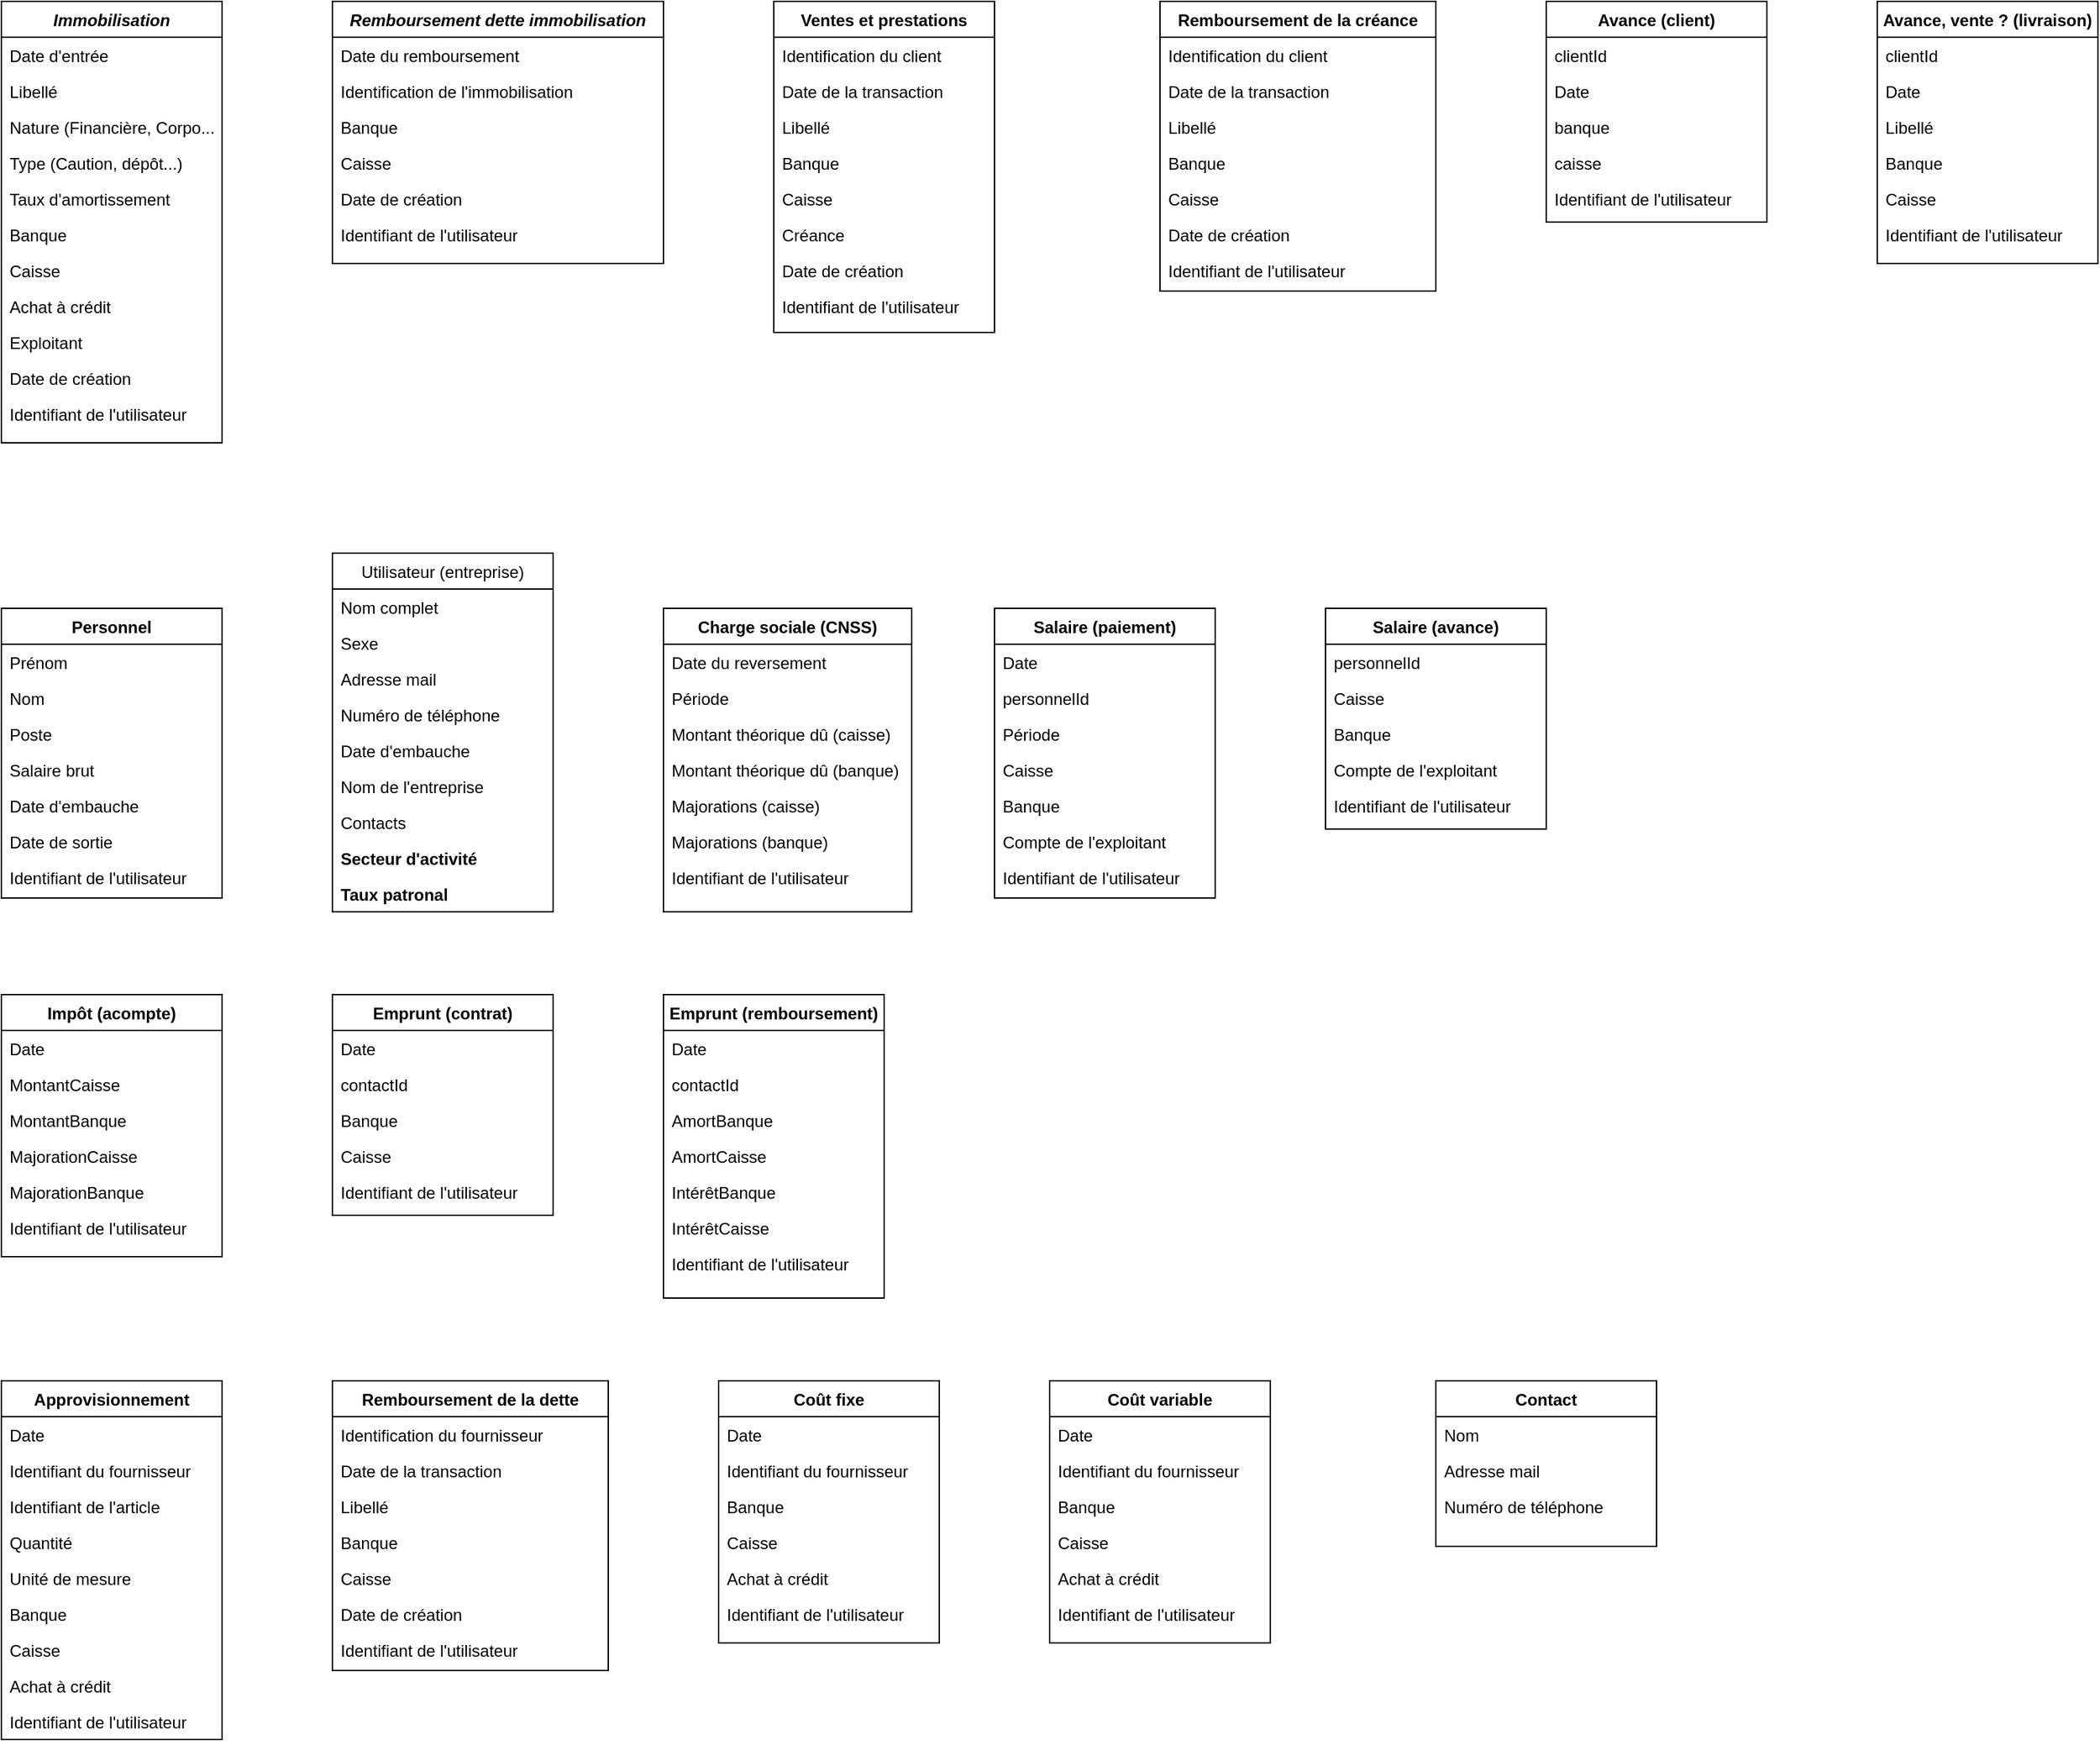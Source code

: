 <mxfile version="21.1.4" type="github">
  <diagram id="C5RBs43oDa-KdzZeNtuy" name="Page-1">
    <mxGraphModel dx="1434" dy="754" grid="1" gridSize="10" guides="1" tooltips="1" connect="1" arrows="1" fold="1" page="1" pageScale="1" pageWidth="827" pageHeight="1169" math="0" shadow="0">
      <root>
        <mxCell id="WIyWlLk6GJQsqaUBKTNV-0" />
        <mxCell id="WIyWlLk6GJQsqaUBKTNV-1" parent="WIyWlLk6GJQsqaUBKTNV-0" />
        <mxCell id="zkfFHV4jXpPFQw0GAbJ--0" value="Immobilisation" style="swimlane;fontStyle=3;align=center;verticalAlign=top;childLayout=stackLayout;horizontal=1;startSize=26;horizontalStack=0;resizeParent=1;resizeLast=0;collapsible=1;marginBottom=0;rounded=0;shadow=0;strokeWidth=1;" parent="WIyWlLk6GJQsqaUBKTNV-1" vertex="1">
          <mxGeometry x="80" y="40" width="160" height="320" as="geometry">
            <mxRectangle x="230" y="140" width="160" height="26" as="alternateBounds" />
          </mxGeometry>
        </mxCell>
        <mxCell id="JyXVbCcuyje0Z99_3Qtz-5" value="Date d&#39;entrée" style="text;align=left;verticalAlign=top;spacingLeft=4;spacingRight=4;overflow=hidden;rotatable=0;points=[[0,0.5],[1,0.5]];portConstraint=eastwest;rounded=0;shadow=0;html=0;" parent="zkfFHV4jXpPFQw0GAbJ--0" vertex="1">
          <mxGeometry y="26" width="160" height="26" as="geometry" />
        </mxCell>
        <mxCell id="zkfFHV4jXpPFQw0GAbJ--1" value="Libellé" style="text;align=left;verticalAlign=top;spacingLeft=4;spacingRight=4;overflow=hidden;rotatable=0;points=[[0,0.5],[1,0.5]];portConstraint=eastwest;" parent="zkfFHV4jXpPFQw0GAbJ--0" vertex="1">
          <mxGeometry y="52" width="160" height="26" as="geometry" />
        </mxCell>
        <mxCell id="zkfFHV4jXpPFQw0GAbJ--2" value="Nature (Financière, Corpo...)" style="text;align=left;verticalAlign=top;spacingLeft=4;spacingRight=4;overflow=hidden;rotatable=0;points=[[0,0.5],[1,0.5]];portConstraint=eastwest;rounded=0;shadow=0;html=0;" parent="zkfFHV4jXpPFQw0GAbJ--0" vertex="1">
          <mxGeometry y="78" width="160" height="26" as="geometry" />
        </mxCell>
        <mxCell id="zkfFHV4jXpPFQw0GAbJ--3" value="Type (Caution, dépôt...)" style="text;align=left;verticalAlign=top;spacingLeft=4;spacingRight=4;overflow=hidden;rotatable=0;points=[[0,0.5],[1,0.5]];portConstraint=eastwest;rounded=0;shadow=0;html=0;" parent="zkfFHV4jXpPFQw0GAbJ--0" vertex="1">
          <mxGeometry y="104" width="160" height="26" as="geometry" />
        </mxCell>
        <mxCell id="JyXVbCcuyje0Z99_3Qtz-0" value="Taux d&#39;amortissement" style="text;align=left;verticalAlign=top;spacingLeft=4;spacingRight=4;overflow=hidden;rotatable=0;points=[[0,0.5],[1,0.5]];portConstraint=eastwest;rounded=0;shadow=0;html=0;" parent="zkfFHV4jXpPFQw0GAbJ--0" vertex="1">
          <mxGeometry y="130" width="160" height="26" as="geometry" />
        </mxCell>
        <mxCell id="JyXVbCcuyje0Z99_3Qtz-1" value="Banque" style="text;align=left;verticalAlign=top;spacingLeft=4;spacingRight=4;overflow=hidden;rotatable=0;points=[[0,0.5],[1,0.5]];portConstraint=eastwest;rounded=0;shadow=0;html=0;" parent="zkfFHV4jXpPFQw0GAbJ--0" vertex="1">
          <mxGeometry y="156" width="160" height="26" as="geometry" />
        </mxCell>
        <mxCell id="JyXVbCcuyje0Z99_3Qtz-2" value="Caisse" style="text;align=left;verticalAlign=top;spacingLeft=4;spacingRight=4;overflow=hidden;rotatable=0;points=[[0,0.5],[1,0.5]];portConstraint=eastwest;rounded=0;shadow=0;html=0;" parent="zkfFHV4jXpPFQw0GAbJ--0" vertex="1">
          <mxGeometry y="182" width="160" height="26" as="geometry" />
        </mxCell>
        <mxCell id="JyXVbCcuyje0Z99_3Qtz-3" value="Achat à crédit" style="text;align=left;verticalAlign=top;spacingLeft=4;spacingRight=4;overflow=hidden;rotatable=0;points=[[0,0.5],[1,0.5]];portConstraint=eastwest;rounded=0;shadow=0;html=0;" parent="zkfFHV4jXpPFQw0GAbJ--0" vertex="1">
          <mxGeometry y="208" width="160" height="26" as="geometry" />
        </mxCell>
        <mxCell id="JyXVbCcuyje0Z99_3Qtz-4" value="Exploitant" style="text;align=left;verticalAlign=top;spacingLeft=4;spacingRight=4;overflow=hidden;rotatable=0;points=[[0,0.5],[1,0.5]];portConstraint=eastwest;rounded=0;shadow=0;html=0;" parent="zkfFHV4jXpPFQw0GAbJ--0" vertex="1">
          <mxGeometry y="234" width="160" height="26" as="geometry" />
        </mxCell>
        <mxCell id="JyXVbCcuyje0Z99_3Qtz-6" value="Date de création" style="text;align=left;verticalAlign=top;spacingLeft=4;spacingRight=4;overflow=hidden;rotatable=0;points=[[0,0.5],[1,0.5]];portConstraint=eastwest;rounded=0;shadow=0;html=0;" parent="zkfFHV4jXpPFQw0GAbJ--0" vertex="1">
          <mxGeometry y="260" width="160" height="26" as="geometry" />
        </mxCell>
        <mxCell id="JyXVbCcuyje0Z99_3Qtz-7" value="Identifiant de l&#39;utilisateur" style="text;align=left;verticalAlign=top;spacingLeft=4;spacingRight=4;overflow=hidden;rotatable=0;points=[[0,0.5],[1,0.5]];portConstraint=eastwest;rounded=0;shadow=0;html=0;" parent="zkfFHV4jXpPFQw0GAbJ--0" vertex="1">
          <mxGeometry y="286" width="160" height="26" as="geometry" />
        </mxCell>
        <mxCell id="zkfFHV4jXpPFQw0GAbJ--6" value="Personnel" style="swimlane;fontStyle=1;align=center;verticalAlign=top;childLayout=stackLayout;horizontal=1;startSize=26;horizontalStack=0;resizeParent=1;resizeLast=0;collapsible=1;marginBottom=0;rounded=0;shadow=0;strokeWidth=1;" parent="WIyWlLk6GJQsqaUBKTNV-1" vertex="1">
          <mxGeometry x="80" y="480" width="160" height="210" as="geometry">
            <mxRectangle x="130" y="380" width="160" height="26" as="alternateBounds" />
          </mxGeometry>
        </mxCell>
        <mxCell id="zkfFHV4jXpPFQw0GAbJ--7" value="Prénom" style="text;align=left;verticalAlign=top;spacingLeft=4;spacingRight=4;overflow=hidden;rotatable=0;points=[[0,0.5],[1,0.5]];portConstraint=eastwest;" parent="zkfFHV4jXpPFQw0GAbJ--6" vertex="1">
          <mxGeometry y="26" width="160" height="26" as="geometry" />
        </mxCell>
        <mxCell id="zkfFHV4jXpPFQw0GAbJ--8" value="Nom" style="text;align=left;verticalAlign=top;spacingLeft=4;spacingRight=4;overflow=hidden;rotatable=0;points=[[0,0.5],[1,0.5]];portConstraint=eastwest;rounded=0;shadow=0;html=0;" parent="zkfFHV4jXpPFQw0GAbJ--6" vertex="1">
          <mxGeometry y="52" width="160" height="26" as="geometry" />
        </mxCell>
        <mxCell id="zkfFHV4jXpPFQw0GAbJ--11" value="Poste" style="text;align=left;verticalAlign=top;spacingLeft=4;spacingRight=4;overflow=hidden;rotatable=0;points=[[0,0.5],[1,0.5]];portConstraint=eastwest;" parent="zkfFHV4jXpPFQw0GAbJ--6" vertex="1">
          <mxGeometry y="78" width="160" height="26" as="geometry" />
        </mxCell>
        <mxCell id="JyXVbCcuyje0Z99_3Qtz-9" value="Salaire brut" style="text;align=left;verticalAlign=top;spacingLeft=4;spacingRight=4;overflow=hidden;rotatable=0;points=[[0,0.5],[1,0.5]];portConstraint=eastwest;" parent="zkfFHV4jXpPFQw0GAbJ--6" vertex="1">
          <mxGeometry y="104" width="160" height="26" as="geometry" />
        </mxCell>
        <mxCell id="JyXVbCcuyje0Z99_3Qtz-10" value="Date d&#39;embauche" style="text;align=left;verticalAlign=top;spacingLeft=4;spacingRight=4;overflow=hidden;rotatable=0;points=[[0,0.5],[1,0.5]];portConstraint=eastwest;" parent="zkfFHV4jXpPFQw0GAbJ--6" vertex="1">
          <mxGeometry y="130" width="160" height="26" as="geometry" />
        </mxCell>
        <mxCell id="JyXVbCcuyje0Z99_3Qtz-33" value="Date de sortie" style="text;align=left;verticalAlign=top;spacingLeft=4;spacingRight=4;overflow=hidden;rotatable=0;points=[[0,0.5],[1,0.5]];portConstraint=eastwest;" parent="zkfFHV4jXpPFQw0GAbJ--6" vertex="1">
          <mxGeometry y="156" width="160" height="26" as="geometry" />
        </mxCell>
        <mxCell id="JyXVbCcuyje0Z99_3Qtz-31" value="Identifiant de l&#39;utilisateur" style="text;align=left;verticalAlign=top;spacingLeft=4;spacingRight=4;overflow=hidden;rotatable=0;points=[[0,0.5],[1,0.5]];portConstraint=eastwest;rounded=0;shadow=0;html=0;" parent="zkfFHV4jXpPFQw0GAbJ--6" vertex="1">
          <mxGeometry y="182" width="160" height="26" as="geometry" />
        </mxCell>
        <mxCell id="zkfFHV4jXpPFQw0GAbJ--17" value="Ventes et prestations" style="swimlane;fontStyle=1;align=center;verticalAlign=top;childLayout=stackLayout;horizontal=1;startSize=26;horizontalStack=0;resizeParent=1;resizeLast=0;collapsible=1;marginBottom=0;rounded=0;shadow=0;strokeWidth=1;" parent="WIyWlLk6GJQsqaUBKTNV-1" vertex="1">
          <mxGeometry x="640" y="40" width="160" height="240" as="geometry">
            <mxRectangle x="550" y="140" width="160" height="26" as="alternateBounds" />
          </mxGeometry>
        </mxCell>
        <mxCell id="zkfFHV4jXpPFQw0GAbJ--18" value="Identification du client" style="text;align=left;verticalAlign=top;spacingLeft=4;spacingRight=4;overflow=hidden;rotatable=0;points=[[0,0.5],[1,0.5]];portConstraint=eastwest;" parent="zkfFHV4jXpPFQw0GAbJ--17" vertex="1">
          <mxGeometry y="26" width="160" height="26" as="geometry" />
        </mxCell>
        <mxCell id="zkfFHV4jXpPFQw0GAbJ--19" value="Date de la transaction" style="text;align=left;verticalAlign=top;spacingLeft=4;spacingRight=4;overflow=hidden;rotatable=0;points=[[0,0.5],[1,0.5]];portConstraint=eastwest;rounded=0;shadow=0;html=0;" parent="zkfFHV4jXpPFQw0GAbJ--17" vertex="1">
          <mxGeometry y="52" width="160" height="26" as="geometry" />
        </mxCell>
        <mxCell id="zkfFHV4jXpPFQw0GAbJ--20" value="Libellé" style="text;align=left;verticalAlign=top;spacingLeft=4;spacingRight=4;overflow=hidden;rotatable=0;points=[[0,0.5],[1,0.5]];portConstraint=eastwest;rounded=0;shadow=0;html=0;" parent="zkfFHV4jXpPFQw0GAbJ--17" vertex="1">
          <mxGeometry y="78" width="160" height="26" as="geometry" />
        </mxCell>
        <mxCell id="zkfFHV4jXpPFQw0GAbJ--21" value="Banque" style="text;align=left;verticalAlign=top;spacingLeft=4;spacingRight=4;overflow=hidden;rotatable=0;points=[[0,0.5],[1,0.5]];portConstraint=eastwest;rounded=0;shadow=0;html=0;" parent="zkfFHV4jXpPFQw0GAbJ--17" vertex="1">
          <mxGeometry y="104" width="160" height="26" as="geometry" />
        </mxCell>
        <mxCell id="zkfFHV4jXpPFQw0GAbJ--22" value="Caisse" style="text;align=left;verticalAlign=top;spacingLeft=4;spacingRight=4;overflow=hidden;rotatable=0;points=[[0,0.5],[1,0.5]];portConstraint=eastwest;rounded=0;shadow=0;html=0;" parent="zkfFHV4jXpPFQw0GAbJ--17" vertex="1">
          <mxGeometry y="130" width="160" height="26" as="geometry" />
        </mxCell>
        <mxCell id="zkfFHV4jXpPFQw0GAbJ--24" value="Créance" style="text;align=left;verticalAlign=top;spacingLeft=4;spacingRight=4;overflow=hidden;rotatable=0;points=[[0,0.5],[1,0.5]];portConstraint=eastwest;" parent="zkfFHV4jXpPFQw0GAbJ--17" vertex="1">
          <mxGeometry y="156" width="160" height="26" as="geometry" />
        </mxCell>
        <mxCell id="zkfFHV4jXpPFQw0GAbJ--25" value="Date de création" style="text;align=left;verticalAlign=top;spacingLeft=4;spacingRight=4;overflow=hidden;rotatable=0;points=[[0,0.5],[1,0.5]];portConstraint=eastwest;" parent="zkfFHV4jXpPFQw0GAbJ--17" vertex="1">
          <mxGeometry y="182" width="160" height="26" as="geometry" />
        </mxCell>
        <mxCell id="JyXVbCcuyje0Z99_3Qtz-8" value="Identifiant de l&#39;utilisateur" style="text;align=left;verticalAlign=top;spacingLeft=4;spacingRight=4;overflow=hidden;rotatable=0;points=[[0,0.5],[1,0.5]];portConstraint=eastwest;rounded=0;shadow=0;html=0;" parent="zkfFHV4jXpPFQw0GAbJ--17" vertex="1">
          <mxGeometry y="208" width="160" height="26" as="geometry" />
        </mxCell>
        <mxCell id="JyXVbCcuyje0Z99_3Qtz-11" value="Utilisateur (entreprise)" style="swimlane;fontStyle=0;align=center;verticalAlign=top;childLayout=stackLayout;horizontal=1;startSize=26;horizontalStack=0;resizeParent=1;resizeLast=0;collapsible=1;marginBottom=0;rounded=0;shadow=0;strokeWidth=1;" parent="WIyWlLk6GJQsqaUBKTNV-1" vertex="1">
          <mxGeometry x="320" y="440" width="160" height="260" as="geometry">
            <mxRectangle x="130" y="380" width="160" height="26" as="alternateBounds" />
          </mxGeometry>
        </mxCell>
        <mxCell id="JyXVbCcuyje0Z99_3Qtz-12" value="Nom complet" style="text;align=left;verticalAlign=top;spacingLeft=4;spacingRight=4;overflow=hidden;rotatable=0;points=[[0,0.5],[1,0.5]];portConstraint=eastwest;" parent="JyXVbCcuyje0Z99_3Qtz-11" vertex="1">
          <mxGeometry y="26" width="160" height="26" as="geometry" />
        </mxCell>
        <mxCell id="JyXVbCcuyje0Z99_3Qtz-13" value="Sexe" style="text;align=left;verticalAlign=top;spacingLeft=4;spacingRight=4;overflow=hidden;rotatable=0;points=[[0,0.5],[1,0.5]];portConstraint=eastwest;rounded=0;shadow=0;html=0;" parent="JyXVbCcuyje0Z99_3Qtz-11" vertex="1">
          <mxGeometry y="52" width="160" height="26" as="geometry" />
        </mxCell>
        <mxCell id="JyXVbCcuyje0Z99_3Qtz-14" value="Adresse mail" style="text;align=left;verticalAlign=top;spacingLeft=4;spacingRight=4;overflow=hidden;rotatable=0;points=[[0,0.5],[1,0.5]];portConstraint=eastwest;" parent="JyXVbCcuyje0Z99_3Qtz-11" vertex="1">
          <mxGeometry y="78" width="160" height="26" as="geometry" />
        </mxCell>
        <mxCell id="JyXVbCcuyje0Z99_3Qtz-15" value="Numéro de téléphone" style="text;align=left;verticalAlign=top;spacingLeft=4;spacingRight=4;overflow=hidden;rotatable=0;points=[[0,0.5],[1,0.5]];portConstraint=eastwest;" parent="JyXVbCcuyje0Z99_3Qtz-11" vertex="1">
          <mxGeometry y="104" width="160" height="26" as="geometry" />
        </mxCell>
        <mxCell id="JyXVbCcuyje0Z99_3Qtz-16" value="Date d&#39;embauche" style="text;align=left;verticalAlign=top;spacingLeft=4;spacingRight=4;overflow=hidden;rotatable=0;points=[[0,0.5],[1,0.5]];portConstraint=eastwest;" parent="JyXVbCcuyje0Z99_3Qtz-11" vertex="1">
          <mxGeometry y="130" width="160" height="26" as="geometry" />
        </mxCell>
        <mxCell id="JyXVbCcuyje0Z99_3Qtz-17" value="Nom de l&#39;entreprise" style="text;align=left;verticalAlign=top;spacingLeft=4;spacingRight=4;overflow=hidden;rotatable=0;points=[[0,0.5],[1,0.5]];portConstraint=eastwest;" parent="JyXVbCcuyje0Z99_3Qtz-11" vertex="1">
          <mxGeometry y="156" width="160" height="26" as="geometry" />
        </mxCell>
        <mxCell id="JyXVbCcuyje0Z99_3Qtz-18" value="Contacts" style="text;align=left;verticalAlign=top;spacingLeft=4;spacingRight=4;overflow=hidden;rotatable=0;points=[[0,0.5],[1,0.5]];portConstraint=eastwest;" parent="JyXVbCcuyje0Z99_3Qtz-11" vertex="1">
          <mxGeometry y="182" width="160" height="26" as="geometry" />
        </mxCell>
        <mxCell id="JyXVbCcuyje0Z99_3Qtz-19" value="Secteur d&#39;activité" style="text;align=left;verticalAlign=top;spacingLeft=4;spacingRight=4;overflow=hidden;rotatable=0;points=[[0,0.5],[1,0.5]];portConstraint=eastwest;fontStyle=1" parent="JyXVbCcuyje0Z99_3Qtz-11" vertex="1">
          <mxGeometry y="208" width="160" height="26" as="geometry" />
        </mxCell>
        <mxCell id="JyXVbCcuyje0Z99_3Qtz-20" value="Taux patronal" style="text;align=left;verticalAlign=top;spacingLeft=4;spacingRight=4;overflow=hidden;rotatable=0;points=[[0,0.5],[1,0.5]];portConstraint=eastwest;fontStyle=1" parent="JyXVbCcuyje0Z99_3Qtz-11" vertex="1">
          <mxGeometry y="234" width="160" height="26" as="geometry" />
        </mxCell>
        <mxCell id="JyXVbCcuyje0Z99_3Qtz-21" value="Charge sociale (CNSS)" style="swimlane;fontStyle=1;align=center;verticalAlign=top;childLayout=stackLayout;horizontal=1;startSize=26;horizontalStack=0;resizeParent=1;resizeLast=0;collapsible=1;marginBottom=0;rounded=0;shadow=0;strokeWidth=1;" parent="WIyWlLk6GJQsqaUBKTNV-1" vertex="1">
          <mxGeometry x="560" y="480" width="180" height="220" as="geometry">
            <mxRectangle x="130" y="380" width="160" height="26" as="alternateBounds" />
          </mxGeometry>
        </mxCell>
        <mxCell id="JyXVbCcuyje0Z99_3Qtz-22" value="Date du reversement" style="text;align=left;verticalAlign=top;spacingLeft=4;spacingRight=4;overflow=hidden;rotatable=0;points=[[0,0.5],[1,0.5]];portConstraint=eastwest;" parent="JyXVbCcuyje0Z99_3Qtz-21" vertex="1">
          <mxGeometry y="26" width="180" height="26" as="geometry" />
        </mxCell>
        <mxCell id="JyXVbCcuyje0Z99_3Qtz-23" value="Période" style="text;align=left;verticalAlign=top;spacingLeft=4;spacingRight=4;overflow=hidden;rotatable=0;points=[[0,0.5],[1,0.5]];portConstraint=eastwest;rounded=0;shadow=0;html=0;" parent="JyXVbCcuyje0Z99_3Qtz-21" vertex="1">
          <mxGeometry y="52" width="180" height="26" as="geometry" />
        </mxCell>
        <mxCell id="JyXVbCcuyje0Z99_3Qtz-24" value="Montant théorique dû (caisse)" style="text;align=left;verticalAlign=top;spacingLeft=4;spacingRight=4;overflow=hidden;rotatable=0;points=[[0,0.5],[1,0.5]];portConstraint=eastwest;" parent="JyXVbCcuyje0Z99_3Qtz-21" vertex="1">
          <mxGeometry y="78" width="180" height="26" as="geometry" />
        </mxCell>
        <mxCell id="gAwNIA2HSln3k50RruM6-22" value="Montant théorique dû (banque)" style="text;align=left;verticalAlign=top;spacingLeft=4;spacingRight=4;overflow=hidden;rotatable=0;points=[[0,0.5],[1,0.5]];portConstraint=eastwest;" vertex="1" parent="JyXVbCcuyje0Z99_3Qtz-21">
          <mxGeometry y="104" width="180" height="26" as="geometry" />
        </mxCell>
        <mxCell id="JyXVbCcuyje0Z99_3Qtz-25" value="Majorations (caisse)" style="text;align=left;verticalAlign=top;spacingLeft=4;spacingRight=4;overflow=hidden;rotatable=0;points=[[0,0.5],[1,0.5]];portConstraint=eastwest;" parent="JyXVbCcuyje0Z99_3Qtz-21" vertex="1">
          <mxGeometry y="130" width="180" height="26" as="geometry" />
        </mxCell>
        <mxCell id="gAwNIA2HSln3k50RruM6-23" value="Majorations (banque)" style="text;align=left;verticalAlign=top;spacingLeft=4;spacingRight=4;overflow=hidden;rotatable=0;points=[[0,0.5],[1,0.5]];portConstraint=eastwest;" vertex="1" parent="JyXVbCcuyje0Z99_3Qtz-21">
          <mxGeometry y="156" width="180" height="26" as="geometry" />
        </mxCell>
        <mxCell id="JyXVbCcuyje0Z99_3Qtz-32" value="Identifiant de l&#39;utilisateur" style="text;align=left;verticalAlign=top;spacingLeft=4;spacingRight=4;overflow=hidden;rotatable=0;points=[[0,0.5],[1,0.5]];portConstraint=eastwest;rounded=0;shadow=0;html=0;" parent="JyXVbCcuyje0Z99_3Qtz-21" vertex="1">
          <mxGeometry y="182" width="180" height="26" as="geometry" />
        </mxCell>
        <mxCell id="JyXVbCcuyje0Z99_3Qtz-34" value="Salaire (paiement)" style="swimlane;fontStyle=1;align=center;verticalAlign=top;childLayout=stackLayout;horizontal=1;startSize=26;horizontalStack=0;resizeParent=1;resizeLast=0;collapsible=1;marginBottom=0;rounded=0;shadow=0;strokeWidth=1;" parent="WIyWlLk6GJQsqaUBKTNV-1" vertex="1">
          <mxGeometry x="800" y="480" width="160" height="210" as="geometry">
            <mxRectangle x="130" y="380" width="160" height="26" as="alternateBounds" />
          </mxGeometry>
        </mxCell>
        <mxCell id="JyXVbCcuyje0Z99_3Qtz-35" value="Date" style="text;align=left;verticalAlign=top;spacingLeft=4;spacingRight=4;overflow=hidden;rotatable=0;points=[[0,0.5],[1,0.5]];portConstraint=eastwest;" parent="JyXVbCcuyje0Z99_3Qtz-34" vertex="1">
          <mxGeometry y="26" width="160" height="26" as="geometry" />
        </mxCell>
        <mxCell id="JyXVbCcuyje0Z99_3Qtz-36" value="personnelId" style="text;align=left;verticalAlign=top;spacingLeft=4;spacingRight=4;overflow=hidden;rotatable=0;points=[[0,0.5],[1,0.5]];portConstraint=eastwest;rounded=0;shadow=0;html=0;" parent="JyXVbCcuyje0Z99_3Qtz-34" vertex="1">
          <mxGeometry y="52" width="160" height="26" as="geometry" />
        </mxCell>
        <mxCell id="JyXVbCcuyje0Z99_3Qtz-37" value="Période" style="text;align=left;verticalAlign=top;spacingLeft=4;spacingRight=4;overflow=hidden;rotatable=0;points=[[0,0.5],[1,0.5]];portConstraint=eastwest;" parent="JyXVbCcuyje0Z99_3Qtz-34" vertex="1">
          <mxGeometry y="78" width="160" height="26" as="geometry" />
        </mxCell>
        <mxCell id="JyXVbCcuyje0Z99_3Qtz-38" value="Caisse" style="text;align=left;verticalAlign=top;spacingLeft=4;spacingRight=4;overflow=hidden;rotatable=0;points=[[0,0.5],[1,0.5]];portConstraint=eastwest;" parent="JyXVbCcuyje0Z99_3Qtz-34" vertex="1">
          <mxGeometry y="104" width="160" height="26" as="geometry" />
        </mxCell>
        <mxCell id="JyXVbCcuyje0Z99_3Qtz-39" value="Banque" style="text;align=left;verticalAlign=top;spacingLeft=4;spacingRight=4;overflow=hidden;rotatable=0;points=[[0,0.5],[1,0.5]];portConstraint=eastwest;" parent="JyXVbCcuyje0Z99_3Qtz-34" vertex="1">
          <mxGeometry y="130" width="160" height="26" as="geometry" />
        </mxCell>
        <mxCell id="JyXVbCcuyje0Z99_3Qtz-40" value="Compte de l&#39;exploitant" style="text;align=left;verticalAlign=top;spacingLeft=4;spacingRight=4;overflow=hidden;rotatable=0;points=[[0,0.5],[1,0.5]];portConstraint=eastwest;" parent="JyXVbCcuyje0Z99_3Qtz-34" vertex="1">
          <mxGeometry y="156" width="160" height="26" as="geometry" />
        </mxCell>
        <mxCell id="JyXVbCcuyje0Z99_3Qtz-41" value="Identifiant de l&#39;utilisateur" style="text;align=left;verticalAlign=top;spacingLeft=4;spacingRight=4;overflow=hidden;rotatable=0;points=[[0,0.5],[1,0.5]];portConstraint=eastwest;rounded=0;shadow=0;html=0;" parent="JyXVbCcuyje0Z99_3Qtz-34" vertex="1">
          <mxGeometry y="182" width="160" height="26" as="geometry" />
        </mxCell>
        <mxCell id="JyXVbCcuyje0Z99_3Qtz-42" value="Salaire (avance)" style="swimlane;fontStyle=1;align=center;verticalAlign=top;childLayout=stackLayout;horizontal=1;startSize=26;horizontalStack=0;resizeParent=1;resizeLast=0;collapsible=1;marginBottom=0;rounded=0;shadow=0;strokeWidth=1;" parent="WIyWlLk6GJQsqaUBKTNV-1" vertex="1">
          <mxGeometry x="1040" y="480" width="160" height="160" as="geometry">
            <mxRectangle x="130" y="380" width="160" height="26" as="alternateBounds" />
          </mxGeometry>
        </mxCell>
        <mxCell id="JyXVbCcuyje0Z99_3Qtz-44" value="personnelId" style="text;align=left;verticalAlign=top;spacingLeft=4;spacingRight=4;overflow=hidden;rotatable=0;points=[[0,0.5],[1,0.5]];portConstraint=eastwest;rounded=0;shadow=0;html=0;" parent="JyXVbCcuyje0Z99_3Qtz-42" vertex="1">
          <mxGeometry y="26" width="160" height="26" as="geometry" />
        </mxCell>
        <mxCell id="JyXVbCcuyje0Z99_3Qtz-46" value="Caisse" style="text;align=left;verticalAlign=top;spacingLeft=4;spacingRight=4;overflow=hidden;rotatable=0;points=[[0,0.5],[1,0.5]];portConstraint=eastwest;" parent="JyXVbCcuyje0Z99_3Qtz-42" vertex="1">
          <mxGeometry y="52" width="160" height="26" as="geometry" />
        </mxCell>
        <mxCell id="JyXVbCcuyje0Z99_3Qtz-47" value="Banque" style="text;align=left;verticalAlign=top;spacingLeft=4;spacingRight=4;overflow=hidden;rotatable=0;points=[[0,0.5],[1,0.5]];portConstraint=eastwest;" parent="JyXVbCcuyje0Z99_3Qtz-42" vertex="1">
          <mxGeometry y="78" width="160" height="26" as="geometry" />
        </mxCell>
        <mxCell id="JyXVbCcuyje0Z99_3Qtz-48" value="Compte de l&#39;exploitant" style="text;align=left;verticalAlign=top;spacingLeft=4;spacingRight=4;overflow=hidden;rotatable=0;points=[[0,0.5],[1,0.5]];portConstraint=eastwest;" parent="JyXVbCcuyje0Z99_3Qtz-42" vertex="1">
          <mxGeometry y="104" width="160" height="26" as="geometry" />
        </mxCell>
        <mxCell id="JyXVbCcuyje0Z99_3Qtz-49" value="Identifiant de l&#39;utilisateur" style="text;align=left;verticalAlign=top;spacingLeft=4;spacingRight=4;overflow=hidden;rotatable=0;points=[[0,0.5],[1,0.5]];portConstraint=eastwest;rounded=0;shadow=0;html=0;" parent="JyXVbCcuyje0Z99_3Qtz-42" vertex="1">
          <mxGeometry y="130" width="160" height="26" as="geometry" />
        </mxCell>
        <mxCell id="JyXVbCcuyje0Z99_3Qtz-50" value="Impôt (acompte)" style="swimlane;fontStyle=1;align=center;verticalAlign=top;childLayout=stackLayout;horizontal=1;startSize=26;horizontalStack=0;resizeParent=1;resizeLast=0;collapsible=1;marginBottom=0;rounded=0;shadow=0;strokeWidth=1;" parent="WIyWlLk6GJQsqaUBKTNV-1" vertex="1">
          <mxGeometry x="80" y="760" width="160" height="190" as="geometry">
            <mxRectangle x="130" y="380" width="160" height="26" as="alternateBounds" />
          </mxGeometry>
        </mxCell>
        <mxCell id="JyXVbCcuyje0Z99_3Qtz-51" value="Date" style="text;align=left;verticalAlign=top;spacingLeft=4;spacingRight=4;overflow=hidden;rotatable=0;points=[[0,0.5],[1,0.5]];portConstraint=eastwest;rounded=0;shadow=0;html=0;" parent="JyXVbCcuyje0Z99_3Qtz-50" vertex="1">
          <mxGeometry y="26" width="160" height="26" as="geometry" />
        </mxCell>
        <mxCell id="JyXVbCcuyje0Z99_3Qtz-52" value="MontantCaisse" style="text;align=left;verticalAlign=top;spacingLeft=4;spacingRight=4;overflow=hidden;rotatable=0;points=[[0,0.5],[1,0.5]];portConstraint=eastwest;" parent="JyXVbCcuyje0Z99_3Qtz-50" vertex="1">
          <mxGeometry y="52" width="160" height="26" as="geometry" />
        </mxCell>
        <mxCell id="JyXVbCcuyje0Z99_3Qtz-53" value="MontantBanque" style="text;align=left;verticalAlign=top;spacingLeft=4;spacingRight=4;overflow=hidden;rotatable=0;points=[[0,0.5],[1,0.5]];portConstraint=eastwest;" parent="JyXVbCcuyje0Z99_3Qtz-50" vertex="1">
          <mxGeometry y="78" width="160" height="26" as="geometry" />
        </mxCell>
        <mxCell id="JyXVbCcuyje0Z99_3Qtz-54" value="MajorationCaisse" style="text;align=left;verticalAlign=top;spacingLeft=4;spacingRight=4;overflow=hidden;rotatable=0;points=[[0,0.5],[1,0.5]];portConstraint=eastwest;" parent="JyXVbCcuyje0Z99_3Qtz-50" vertex="1">
          <mxGeometry y="104" width="160" height="26" as="geometry" />
        </mxCell>
        <mxCell id="JyXVbCcuyje0Z99_3Qtz-55" value="MajorationBanque" style="text;align=left;verticalAlign=top;spacingLeft=4;spacingRight=4;overflow=hidden;rotatable=0;points=[[0,0.5],[1,0.5]];portConstraint=eastwest;rounded=0;shadow=0;html=0;" parent="JyXVbCcuyje0Z99_3Qtz-50" vertex="1">
          <mxGeometry y="130" width="160" height="26" as="geometry" />
        </mxCell>
        <mxCell id="JyXVbCcuyje0Z99_3Qtz-56" value="Identifiant de l&#39;utilisateur" style="text;align=left;verticalAlign=top;spacingLeft=4;spacingRight=4;overflow=hidden;rotatable=0;points=[[0,0.5],[1,0.5]];portConstraint=eastwest;rounded=0;shadow=0;html=0;" parent="JyXVbCcuyje0Z99_3Qtz-50" vertex="1">
          <mxGeometry y="156" width="160" height="26" as="geometry" />
        </mxCell>
        <mxCell id="JyXVbCcuyje0Z99_3Qtz-57" value="Emprunt (contrat)" style="swimlane;fontStyle=1;align=center;verticalAlign=top;childLayout=stackLayout;horizontal=1;startSize=26;horizontalStack=0;resizeParent=1;resizeLast=0;collapsible=1;marginBottom=0;rounded=0;shadow=0;strokeWidth=1;" parent="WIyWlLk6GJQsqaUBKTNV-1" vertex="1">
          <mxGeometry x="320" y="760" width="160" height="160" as="geometry">
            <mxRectangle x="130" y="380" width="160" height="26" as="alternateBounds" />
          </mxGeometry>
        </mxCell>
        <mxCell id="JyXVbCcuyje0Z99_3Qtz-58" value="Date" style="text;align=left;verticalAlign=top;spacingLeft=4;spacingRight=4;overflow=hidden;rotatable=0;points=[[0,0.5],[1,0.5]];portConstraint=eastwest;" parent="JyXVbCcuyje0Z99_3Qtz-57" vertex="1">
          <mxGeometry y="26" width="160" height="26" as="geometry" />
        </mxCell>
        <mxCell id="JyXVbCcuyje0Z99_3Qtz-59" value="contactId" style="text;align=left;verticalAlign=top;spacingLeft=4;spacingRight=4;overflow=hidden;rotatable=0;points=[[0,0.5],[1,0.5]];portConstraint=eastwest;rounded=0;shadow=0;html=0;" parent="JyXVbCcuyje0Z99_3Qtz-57" vertex="1">
          <mxGeometry y="52" width="160" height="26" as="geometry" />
        </mxCell>
        <mxCell id="JyXVbCcuyje0Z99_3Qtz-60" value="Banque" style="text;align=left;verticalAlign=top;spacingLeft=4;spacingRight=4;overflow=hidden;rotatable=0;points=[[0,0.5],[1,0.5]];portConstraint=eastwest;" parent="JyXVbCcuyje0Z99_3Qtz-57" vertex="1">
          <mxGeometry y="78" width="160" height="26" as="geometry" />
        </mxCell>
        <mxCell id="JyXVbCcuyje0Z99_3Qtz-61" value="Caisse" style="text;align=left;verticalAlign=top;spacingLeft=4;spacingRight=4;overflow=hidden;rotatable=0;points=[[0,0.5],[1,0.5]];portConstraint=eastwest;" parent="JyXVbCcuyje0Z99_3Qtz-57" vertex="1">
          <mxGeometry y="104" width="160" height="26" as="geometry" />
        </mxCell>
        <mxCell id="JyXVbCcuyje0Z99_3Qtz-64" value="Identifiant de l&#39;utilisateur" style="text;align=left;verticalAlign=top;spacingLeft=4;spacingRight=4;overflow=hidden;rotatable=0;points=[[0,0.5],[1,0.5]];portConstraint=eastwest;rounded=0;shadow=0;html=0;" parent="JyXVbCcuyje0Z99_3Qtz-57" vertex="1">
          <mxGeometry y="130" width="160" height="26" as="geometry" />
        </mxCell>
        <mxCell id="JyXVbCcuyje0Z99_3Qtz-65" value="Emprunt (remboursement)" style="swimlane;fontStyle=1;align=center;verticalAlign=top;childLayout=stackLayout;horizontal=1;startSize=26;horizontalStack=0;resizeParent=1;resizeLast=0;collapsible=1;marginBottom=0;rounded=0;shadow=0;strokeWidth=1;" parent="WIyWlLk6GJQsqaUBKTNV-1" vertex="1">
          <mxGeometry x="560" y="760" width="160" height="220" as="geometry">
            <mxRectangle x="130" y="380" width="160" height="26" as="alternateBounds" />
          </mxGeometry>
        </mxCell>
        <mxCell id="JyXVbCcuyje0Z99_3Qtz-66" value="Date" style="text;align=left;verticalAlign=top;spacingLeft=4;spacingRight=4;overflow=hidden;rotatable=0;points=[[0,0.5],[1,0.5]];portConstraint=eastwest;" parent="JyXVbCcuyje0Z99_3Qtz-65" vertex="1">
          <mxGeometry y="26" width="160" height="26" as="geometry" />
        </mxCell>
        <mxCell id="JyXVbCcuyje0Z99_3Qtz-67" value="contactId" style="text;align=left;verticalAlign=top;spacingLeft=4;spacingRight=4;overflow=hidden;rotatable=0;points=[[0,0.5],[1,0.5]];portConstraint=eastwest;rounded=0;shadow=0;html=0;" parent="JyXVbCcuyje0Z99_3Qtz-65" vertex="1">
          <mxGeometry y="52" width="160" height="26" as="geometry" />
        </mxCell>
        <mxCell id="JyXVbCcuyje0Z99_3Qtz-68" value="AmortBanque" style="text;align=left;verticalAlign=top;spacingLeft=4;spacingRight=4;overflow=hidden;rotatable=0;points=[[0,0.5],[1,0.5]];portConstraint=eastwest;" parent="JyXVbCcuyje0Z99_3Qtz-65" vertex="1">
          <mxGeometry y="78" width="160" height="26" as="geometry" />
        </mxCell>
        <mxCell id="JyXVbCcuyje0Z99_3Qtz-69" value="AmortCaisse" style="text;align=left;verticalAlign=top;spacingLeft=4;spacingRight=4;overflow=hidden;rotatable=0;points=[[0,0.5],[1,0.5]];portConstraint=eastwest;" parent="JyXVbCcuyje0Z99_3Qtz-65" vertex="1">
          <mxGeometry y="104" width="160" height="26" as="geometry" />
        </mxCell>
        <mxCell id="JyXVbCcuyje0Z99_3Qtz-71" value="IntérêtBanque" style="text;align=left;verticalAlign=top;spacingLeft=4;spacingRight=4;overflow=hidden;rotatable=0;points=[[0,0.5],[1,0.5]];portConstraint=eastwest;" parent="JyXVbCcuyje0Z99_3Qtz-65" vertex="1">
          <mxGeometry y="130" width="160" height="26" as="geometry" />
        </mxCell>
        <mxCell id="JyXVbCcuyje0Z99_3Qtz-72" value="IntérêtCaisse" style="text;align=left;verticalAlign=top;spacingLeft=4;spacingRight=4;overflow=hidden;rotatable=0;points=[[0,0.5],[1,0.5]];portConstraint=eastwest;" parent="JyXVbCcuyje0Z99_3Qtz-65" vertex="1">
          <mxGeometry y="156" width="160" height="26" as="geometry" />
        </mxCell>
        <mxCell id="JyXVbCcuyje0Z99_3Qtz-70" value="Identifiant de l&#39;utilisateur" style="text;align=left;verticalAlign=top;spacingLeft=4;spacingRight=4;overflow=hidden;rotatable=0;points=[[0,0.5],[1,0.5]];portConstraint=eastwest;rounded=0;shadow=0;html=0;" parent="JyXVbCcuyje0Z99_3Qtz-65" vertex="1">
          <mxGeometry y="182" width="160" height="26" as="geometry" />
        </mxCell>
        <mxCell id="JyXVbCcuyje0Z99_3Qtz-73" value="Avance (client)" style="swimlane;fontStyle=1;align=center;verticalAlign=top;childLayout=stackLayout;horizontal=1;startSize=26;horizontalStack=0;resizeParent=1;resizeLast=0;collapsible=1;marginBottom=0;rounded=0;shadow=0;strokeWidth=1;" parent="WIyWlLk6GJQsqaUBKTNV-1" vertex="1">
          <mxGeometry x="1200" y="40" width="160" height="160" as="geometry">
            <mxRectangle x="130" y="380" width="160" height="26" as="alternateBounds" />
          </mxGeometry>
        </mxCell>
        <mxCell id="JyXVbCcuyje0Z99_3Qtz-75" value="clientId" style="text;align=left;verticalAlign=top;spacingLeft=4;spacingRight=4;overflow=hidden;rotatable=0;points=[[0,0.5],[1,0.5]];portConstraint=eastwest;" parent="JyXVbCcuyje0Z99_3Qtz-73" vertex="1">
          <mxGeometry y="26" width="160" height="26" as="geometry" />
        </mxCell>
        <mxCell id="JyXVbCcuyje0Z99_3Qtz-74" value="Date" style="text;align=left;verticalAlign=top;spacingLeft=4;spacingRight=4;overflow=hidden;rotatable=0;points=[[0,0.5],[1,0.5]];portConstraint=eastwest;rounded=0;shadow=0;html=0;" parent="JyXVbCcuyje0Z99_3Qtz-73" vertex="1">
          <mxGeometry y="52" width="160" height="26" as="geometry" />
        </mxCell>
        <mxCell id="JyXVbCcuyje0Z99_3Qtz-76" value="banque" style="text;align=left;verticalAlign=top;spacingLeft=4;spacingRight=4;overflow=hidden;rotatable=0;points=[[0,0.5],[1,0.5]];portConstraint=eastwest;" parent="JyXVbCcuyje0Z99_3Qtz-73" vertex="1">
          <mxGeometry y="78" width="160" height="26" as="geometry" />
        </mxCell>
        <mxCell id="JyXVbCcuyje0Z99_3Qtz-77" value="caisse" style="text;align=left;verticalAlign=top;spacingLeft=4;spacingRight=4;overflow=hidden;rotatable=0;points=[[0,0.5],[1,0.5]];portConstraint=eastwest;" parent="JyXVbCcuyje0Z99_3Qtz-73" vertex="1">
          <mxGeometry y="104" width="160" height="26" as="geometry" />
        </mxCell>
        <mxCell id="JyXVbCcuyje0Z99_3Qtz-79" value="Identifiant de l&#39;utilisateur" style="text;align=left;verticalAlign=top;spacingLeft=4;spacingRight=4;overflow=hidden;rotatable=0;points=[[0,0.5],[1,0.5]];portConstraint=eastwest;rounded=0;shadow=0;html=0;" parent="JyXVbCcuyje0Z99_3Qtz-73" vertex="1">
          <mxGeometry y="130" width="160" height="26" as="geometry" />
        </mxCell>
        <mxCell id="JyXVbCcuyje0Z99_3Qtz-80" value="Avance, vente ? (livraison)" style="swimlane;fontStyle=1;align=center;verticalAlign=top;childLayout=stackLayout;horizontal=1;startSize=26;horizontalStack=0;resizeParent=1;resizeLast=0;collapsible=1;marginBottom=0;rounded=0;shadow=0;strokeWidth=1;" parent="WIyWlLk6GJQsqaUBKTNV-1" vertex="1">
          <mxGeometry x="1440" y="40" width="160" height="190" as="geometry">
            <mxRectangle x="130" y="380" width="160" height="26" as="alternateBounds" />
          </mxGeometry>
        </mxCell>
        <mxCell id="JyXVbCcuyje0Z99_3Qtz-82" value="clientId" style="text;align=left;verticalAlign=top;spacingLeft=4;spacingRight=4;overflow=hidden;rotatable=0;points=[[0,0.5],[1,0.5]];portConstraint=eastwest;rounded=0;shadow=0;html=0;" parent="JyXVbCcuyje0Z99_3Qtz-80" vertex="1">
          <mxGeometry y="26" width="160" height="26" as="geometry" />
        </mxCell>
        <mxCell id="JyXVbCcuyje0Z99_3Qtz-81" value="Date" style="text;align=left;verticalAlign=top;spacingLeft=4;spacingRight=4;overflow=hidden;rotatable=0;points=[[0,0.5],[1,0.5]];portConstraint=eastwest;" parent="JyXVbCcuyje0Z99_3Qtz-80" vertex="1">
          <mxGeometry y="52" width="160" height="26" as="geometry" />
        </mxCell>
        <mxCell id="JyXVbCcuyje0Z99_3Qtz-86" value="Libellé" style="text;align=left;verticalAlign=top;spacingLeft=4;spacingRight=4;overflow=hidden;rotatable=0;points=[[0,0.5],[1,0.5]];portConstraint=eastwest;" parent="JyXVbCcuyje0Z99_3Qtz-80" vertex="1">
          <mxGeometry y="78" width="160" height="26" as="geometry" />
        </mxCell>
        <mxCell id="JyXVbCcuyje0Z99_3Qtz-83" value="Banque" style="text;align=left;verticalAlign=top;spacingLeft=4;spacingRight=4;overflow=hidden;rotatable=0;points=[[0,0.5],[1,0.5]];portConstraint=eastwest;" parent="JyXVbCcuyje0Z99_3Qtz-80" vertex="1">
          <mxGeometry y="104" width="160" height="26" as="geometry" />
        </mxCell>
        <mxCell id="JyXVbCcuyje0Z99_3Qtz-84" value="Caisse" style="text;align=left;verticalAlign=top;spacingLeft=4;spacingRight=4;overflow=hidden;rotatable=0;points=[[0,0.5],[1,0.5]];portConstraint=eastwest;" parent="JyXVbCcuyje0Z99_3Qtz-80" vertex="1">
          <mxGeometry y="130" width="160" height="26" as="geometry" />
        </mxCell>
        <mxCell id="JyXVbCcuyje0Z99_3Qtz-85" value="Identifiant de l&#39;utilisateur" style="text;align=left;verticalAlign=top;spacingLeft=4;spacingRight=4;overflow=hidden;rotatable=0;points=[[0,0.5],[1,0.5]];portConstraint=eastwest;rounded=0;shadow=0;html=0;" parent="JyXVbCcuyje0Z99_3Qtz-80" vertex="1">
          <mxGeometry y="156" width="160" height="26" as="geometry" />
        </mxCell>
        <mxCell id="gAwNIA2HSln3k50RruM6-0" value="Remboursement de la créance" style="swimlane;fontStyle=1;align=center;verticalAlign=top;childLayout=stackLayout;horizontal=1;startSize=26;horizontalStack=0;resizeParent=1;resizeLast=0;collapsible=1;marginBottom=0;rounded=0;shadow=0;strokeWidth=1;" vertex="1" parent="WIyWlLk6GJQsqaUBKTNV-1">
          <mxGeometry x="920" y="40" width="200" height="210" as="geometry">
            <mxRectangle x="550" y="140" width="160" height="26" as="alternateBounds" />
          </mxGeometry>
        </mxCell>
        <mxCell id="gAwNIA2HSln3k50RruM6-1" value="Identification du client" style="text;align=left;verticalAlign=top;spacingLeft=4;spacingRight=4;overflow=hidden;rotatable=0;points=[[0,0.5],[1,0.5]];portConstraint=eastwest;" vertex="1" parent="gAwNIA2HSln3k50RruM6-0">
          <mxGeometry y="26" width="200" height="26" as="geometry" />
        </mxCell>
        <mxCell id="gAwNIA2HSln3k50RruM6-2" value="Date de la transaction" style="text;align=left;verticalAlign=top;spacingLeft=4;spacingRight=4;overflow=hidden;rotatable=0;points=[[0,0.5],[1,0.5]];portConstraint=eastwest;rounded=0;shadow=0;html=0;" vertex="1" parent="gAwNIA2HSln3k50RruM6-0">
          <mxGeometry y="52" width="200" height="26" as="geometry" />
        </mxCell>
        <mxCell id="gAwNIA2HSln3k50RruM6-3" value="Libellé" style="text;align=left;verticalAlign=top;spacingLeft=4;spacingRight=4;overflow=hidden;rotatable=0;points=[[0,0.5],[1,0.5]];portConstraint=eastwest;rounded=0;shadow=0;html=0;" vertex="1" parent="gAwNIA2HSln3k50RruM6-0">
          <mxGeometry y="78" width="200" height="26" as="geometry" />
        </mxCell>
        <mxCell id="gAwNIA2HSln3k50RruM6-4" value="Banque" style="text;align=left;verticalAlign=top;spacingLeft=4;spacingRight=4;overflow=hidden;rotatable=0;points=[[0,0.5],[1,0.5]];portConstraint=eastwest;rounded=0;shadow=0;html=0;" vertex="1" parent="gAwNIA2HSln3k50RruM6-0">
          <mxGeometry y="104" width="200" height="26" as="geometry" />
        </mxCell>
        <mxCell id="gAwNIA2HSln3k50RruM6-5" value="Caisse" style="text;align=left;verticalAlign=top;spacingLeft=4;spacingRight=4;overflow=hidden;rotatable=0;points=[[0,0.5],[1,0.5]];portConstraint=eastwest;rounded=0;shadow=0;html=0;" vertex="1" parent="gAwNIA2HSln3k50RruM6-0">
          <mxGeometry y="130" width="200" height="26" as="geometry" />
        </mxCell>
        <mxCell id="gAwNIA2HSln3k50RruM6-7" value="Date de création" style="text;align=left;verticalAlign=top;spacingLeft=4;spacingRight=4;overflow=hidden;rotatable=0;points=[[0,0.5],[1,0.5]];portConstraint=eastwest;" vertex="1" parent="gAwNIA2HSln3k50RruM6-0">
          <mxGeometry y="156" width="200" height="26" as="geometry" />
        </mxCell>
        <mxCell id="gAwNIA2HSln3k50RruM6-8" value="Identifiant de l&#39;utilisateur" style="text;align=left;verticalAlign=top;spacingLeft=4;spacingRight=4;overflow=hidden;rotatable=0;points=[[0,0.5],[1,0.5]];portConstraint=eastwest;rounded=0;shadow=0;html=0;" vertex="1" parent="gAwNIA2HSln3k50RruM6-0">
          <mxGeometry y="182" width="200" height="26" as="geometry" />
        </mxCell>
        <mxCell id="gAwNIA2HSln3k50RruM6-9" value="Remboursement dette immobilisation" style="swimlane;fontStyle=3;align=center;verticalAlign=top;childLayout=stackLayout;horizontal=1;startSize=26;horizontalStack=0;resizeParent=1;resizeLast=0;collapsible=1;marginBottom=0;rounded=0;shadow=0;strokeWidth=1;" vertex="1" parent="WIyWlLk6GJQsqaUBKTNV-1">
          <mxGeometry x="320" y="40" width="240" height="190" as="geometry">
            <mxRectangle x="230" y="140" width="160" height="26" as="alternateBounds" />
          </mxGeometry>
        </mxCell>
        <mxCell id="gAwNIA2HSln3k50RruM6-10" value="Date du remboursement" style="text;align=left;verticalAlign=top;spacingLeft=4;spacingRight=4;overflow=hidden;rotatable=0;points=[[0,0.5],[1,0.5]];portConstraint=eastwest;rounded=0;shadow=0;html=0;" vertex="1" parent="gAwNIA2HSln3k50RruM6-9">
          <mxGeometry y="26" width="240" height="26" as="geometry" />
        </mxCell>
        <mxCell id="gAwNIA2HSln3k50RruM6-11" value="Identification de l&#39;immobilisation" style="text;align=left;verticalAlign=top;spacingLeft=4;spacingRight=4;overflow=hidden;rotatable=0;points=[[0,0.5],[1,0.5]];portConstraint=eastwest;" vertex="1" parent="gAwNIA2HSln3k50RruM6-9">
          <mxGeometry y="52" width="240" height="26" as="geometry" />
        </mxCell>
        <mxCell id="gAwNIA2HSln3k50RruM6-15" value="Banque" style="text;align=left;verticalAlign=top;spacingLeft=4;spacingRight=4;overflow=hidden;rotatable=0;points=[[0,0.5],[1,0.5]];portConstraint=eastwest;rounded=0;shadow=0;html=0;" vertex="1" parent="gAwNIA2HSln3k50RruM6-9">
          <mxGeometry y="78" width="240" height="26" as="geometry" />
        </mxCell>
        <mxCell id="gAwNIA2HSln3k50RruM6-16" value="Caisse" style="text;align=left;verticalAlign=top;spacingLeft=4;spacingRight=4;overflow=hidden;rotatable=0;points=[[0,0.5],[1,0.5]];portConstraint=eastwest;rounded=0;shadow=0;html=0;" vertex="1" parent="gAwNIA2HSln3k50RruM6-9">
          <mxGeometry y="104" width="240" height="26" as="geometry" />
        </mxCell>
        <mxCell id="gAwNIA2HSln3k50RruM6-20" value="Date de création" style="text;align=left;verticalAlign=top;spacingLeft=4;spacingRight=4;overflow=hidden;rotatable=0;points=[[0,0.5],[1,0.5]];portConstraint=eastwest;rounded=0;shadow=0;html=0;" vertex="1" parent="gAwNIA2HSln3k50RruM6-9">
          <mxGeometry y="130" width="240" height="26" as="geometry" />
        </mxCell>
        <mxCell id="gAwNIA2HSln3k50RruM6-21" value="Identifiant de l&#39;utilisateur" style="text;align=left;verticalAlign=top;spacingLeft=4;spacingRight=4;overflow=hidden;rotatable=0;points=[[0,0.5],[1,0.5]];portConstraint=eastwest;rounded=0;shadow=0;html=0;" vertex="1" parent="gAwNIA2HSln3k50RruM6-9">
          <mxGeometry y="156" width="240" height="26" as="geometry" />
        </mxCell>
        <mxCell id="gAwNIA2HSln3k50RruM6-24" value="Approvisionnement" style="swimlane;fontStyle=1;align=center;verticalAlign=top;childLayout=stackLayout;horizontal=1;startSize=26;horizontalStack=0;resizeParent=1;resizeLast=0;collapsible=1;marginBottom=0;rounded=0;shadow=0;strokeWidth=1;" vertex="1" parent="WIyWlLk6GJQsqaUBKTNV-1">
          <mxGeometry x="80" y="1040" width="160" height="260" as="geometry">
            <mxRectangle x="130" y="380" width="160" height="26" as="alternateBounds" />
          </mxGeometry>
        </mxCell>
        <mxCell id="gAwNIA2HSln3k50RruM6-25" value="Date" style="text;align=left;verticalAlign=top;spacingLeft=4;spacingRight=4;overflow=hidden;rotatable=0;points=[[0,0.5],[1,0.5]];portConstraint=eastwest;" vertex="1" parent="gAwNIA2HSln3k50RruM6-24">
          <mxGeometry y="26" width="160" height="26" as="geometry" />
        </mxCell>
        <mxCell id="gAwNIA2HSln3k50RruM6-26" value="Identifiant du fournisseur" style="text;align=left;verticalAlign=top;spacingLeft=4;spacingRight=4;overflow=hidden;rotatable=0;points=[[0,0.5],[1,0.5]];portConstraint=eastwest;rounded=0;shadow=0;html=0;" vertex="1" parent="gAwNIA2HSln3k50RruM6-24">
          <mxGeometry y="52" width="160" height="26" as="geometry" />
        </mxCell>
        <mxCell id="gAwNIA2HSln3k50RruM6-27" value="Identifiant de l&#39;article" style="text;align=left;verticalAlign=top;spacingLeft=4;spacingRight=4;overflow=hidden;rotatable=0;points=[[0,0.5],[1,0.5]];portConstraint=eastwest;" vertex="1" parent="gAwNIA2HSln3k50RruM6-24">
          <mxGeometry y="78" width="160" height="26" as="geometry" />
        </mxCell>
        <mxCell id="gAwNIA2HSln3k50RruM6-33" value="Quantité" style="text;align=left;verticalAlign=top;spacingLeft=4;spacingRight=4;overflow=hidden;rotatable=0;points=[[0,0.5],[1,0.5]];portConstraint=eastwest;" vertex="1" parent="gAwNIA2HSln3k50RruM6-24">
          <mxGeometry y="104" width="160" height="26" as="geometry" />
        </mxCell>
        <mxCell id="gAwNIA2HSln3k50RruM6-34" value="Unité de mesure" style="text;align=left;verticalAlign=top;spacingLeft=4;spacingRight=4;overflow=hidden;rotatable=0;points=[[0,0.5],[1,0.5]];portConstraint=eastwest;" vertex="1" parent="gAwNIA2HSln3k50RruM6-24">
          <mxGeometry y="130" width="160" height="26" as="geometry" />
        </mxCell>
        <mxCell id="gAwNIA2HSln3k50RruM6-29" value="Banque" style="text;align=left;verticalAlign=top;spacingLeft=4;spacingRight=4;overflow=hidden;rotatable=0;points=[[0,0.5],[1,0.5]];portConstraint=eastwest;" vertex="1" parent="gAwNIA2HSln3k50RruM6-24">
          <mxGeometry y="156" width="160" height="26" as="geometry" />
        </mxCell>
        <mxCell id="gAwNIA2HSln3k50RruM6-30" value="Caisse" style="text;align=left;verticalAlign=top;spacingLeft=4;spacingRight=4;overflow=hidden;rotatable=0;points=[[0,0.5],[1,0.5]];portConstraint=eastwest;" vertex="1" parent="gAwNIA2HSln3k50RruM6-24">
          <mxGeometry y="182" width="160" height="26" as="geometry" />
        </mxCell>
        <mxCell id="gAwNIA2HSln3k50RruM6-32" value="Achat à crédit" style="text;align=left;verticalAlign=top;spacingLeft=4;spacingRight=4;overflow=hidden;rotatable=0;points=[[0,0.5],[1,0.5]];portConstraint=eastwest;" vertex="1" parent="gAwNIA2HSln3k50RruM6-24">
          <mxGeometry y="208" width="160" height="26" as="geometry" />
        </mxCell>
        <mxCell id="gAwNIA2HSln3k50RruM6-31" value="Identifiant de l&#39;utilisateur" style="text;align=left;verticalAlign=top;spacingLeft=4;spacingRight=4;overflow=hidden;rotatable=0;points=[[0,0.5],[1,0.5]];portConstraint=eastwest;rounded=0;shadow=0;html=0;" vertex="1" parent="gAwNIA2HSln3k50RruM6-24">
          <mxGeometry y="234" width="160" height="26" as="geometry" />
        </mxCell>
        <mxCell id="gAwNIA2HSln3k50RruM6-45" value="Remboursement de la dette" style="swimlane;fontStyle=1;align=center;verticalAlign=top;childLayout=stackLayout;horizontal=1;startSize=26;horizontalStack=0;resizeParent=1;resizeLast=0;collapsible=1;marginBottom=0;rounded=0;shadow=0;strokeWidth=1;" vertex="1" parent="WIyWlLk6GJQsqaUBKTNV-1">
          <mxGeometry x="320" y="1040" width="200" height="210" as="geometry">
            <mxRectangle x="550" y="140" width="160" height="26" as="alternateBounds" />
          </mxGeometry>
        </mxCell>
        <mxCell id="gAwNIA2HSln3k50RruM6-46" value="Identification du fournisseur" style="text;align=left;verticalAlign=top;spacingLeft=4;spacingRight=4;overflow=hidden;rotatable=0;points=[[0,0.5],[1,0.5]];portConstraint=eastwest;" vertex="1" parent="gAwNIA2HSln3k50RruM6-45">
          <mxGeometry y="26" width="200" height="26" as="geometry" />
        </mxCell>
        <mxCell id="gAwNIA2HSln3k50RruM6-47" value="Date de la transaction" style="text;align=left;verticalAlign=top;spacingLeft=4;spacingRight=4;overflow=hidden;rotatable=0;points=[[0,0.5],[1,0.5]];portConstraint=eastwest;rounded=0;shadow=0;html=0;" vertex="1" parent="gAwNIA2HSln3k50RruM6-45">
          <mxGeometry y="52" width="200" height="26" as="geometry" />
        </mxCell>
        <mxCell id="gAwNIA2HSln3k50RruM6-48" value="Libellé" style="text;align=left;verticalAlign=top;spacingLeft=4;spacingRight=4;overflow=hidden;rotatable=0;points=[[0,0.5],[1,0.5]];portConstraint=eastwest;rounded=0;shadow=0;html=0;" vertex="1" parent="gAwNIA2HSln3k50RruM6-45">
          <mxGeometry y="78" width="200" height="26" as="geometry" />
        </mxCell>
        <mxCell id="gAwNIA2HSln3k50RruM6-49" value="Banque" style="text;align=left;verticalAlign=top;spacingLeft=4;spacingRight=4;overflow=hidden;rotatable=0;points=[[0,0.5],[1,0.5]];portConstraint=eastwest;rounded=0;shadow=0;html=0;" vertex="1" parent="gAwNIA2HSln3k50RruM6-45">
          <mxGeometry y="104" width="200" height="26" as="geometry" />
        </mxCell>
        <mxCell id="gAwNIA2HSln3k50RruM6-50" value="Caisse" style="text;align=left;verticalAlign=top;spacingLeft=4;spacingRight=4;overflow=hidden;rotatable=0;points=[[0,0.5],[1,0.5]];portConstraint=eastwest;rounded=0;shadow=0;html=0;" vertex="1" parent="gAwNIA2HSln3k50RruM6-45">
          <mxGeometry y="130" width="200" height="26" as="geometry" />
        </mxCell>
        <mxCell id="gAwNIA2HSln3k50RruM6-51" value="Date de création" style="text;align=left;verticalAlign=top;spacingLeft=4;spacingRight=4;overflow=hidden;rotatable=0;points=[[0,0.5],[1,0.5]];portConstraint=eastwest;" vertex="1" parent="gAwNIA2HSln3k50RruM6-45">
          <mxGeometry y="156" width="200" height="26" as="geometry" />
        </mxCell>
        <mxCell id="gAwNIA2HSln3k50RruM6-52" value="Identifiant de l&#39;utilisateur" style="text;align=left;verticalAlign=top;spacingLeft=4;spacingRight=4;overflow=hidden;rotatable=0;points=[[0,0.5],[1,0.5]];portConstraint=eastwest;rounded=0;shadow=0;html=0;" vertex="1" parent="gAwNIA2HSln3k50RruM6-45">
          <mxGeometry y="182" width="200" height="26" as="geometry" />
        </mxCell>
        <mxCell id="gAwNIA2HSln3k50RruM6-53" value="Coût fixe" style="swimlane;fontStyle=1;align=center;verticalAlign=top;childLayout=stackLayout;horizontal=1;startSize=26;horizontalStack=0;resizeParent=1;resizeLast=0;collapsible=1;marginBottom=0;rounded=0;shadow=0;strokeWidth=1;" vertex="1" parent="WIyWlLk6GJQsqaUBKTNV-1">
          <mxGeometry x="600" y="1040" width="160" height="190" as="geometry">
            <mxRectangle x="130" y="380" width="160" height="26" as="alternateBounds" />
          </mxGeometry>
        </mxCell>
        <mxCell id="gAwNIA2HSln3k50RruM6-54" value="Date" style="text;align=left;verticalAlign=top;spacingLeft=4;spacingRight=4;overflow=hidden;rotatable=0;points=[[0,0.5],[1,0.5]];portConstraint=eastwest;" vertex="1" parent="gAwNIA2HSln3k50RruM6-53">
          <mxGeometry y="26" width="160" height="26" as="geometry" />
        </mxCell>
        <mxCell id="gAwNIA2HSln3k50RruM6-55" value="Identifiant du fournisseur" style="text;align=left;verticalAlign=top;spacingLeft=4;spacingRight=4;overflow=hidden;rotatable=0;points=[[0,0.5],[1,0.5]];portConstraint=eastwest;rounded=0;shadow=0;html=0;" vertex="1" parent="gAwNIA2HSln3k50RruM6-53">
          <mxGeometry y="52" width="160" height="26" as="geometry" />
        </mxCell>
        <mxCell id="gAwNIA2HSln3k50RruM6-59" value="Banque" style="text;align=left;verticalAlign=top;spacingLeft=4;spacingRight=4;overflow=hidden;rotatable=0;points=[[0,0.5],[1,0.5]];portConstraint=eastwest;" vertex="1" parent="gAwNIA2HSln3k50RruM6-53">
          <mxGeometry y="78" width="160" height="26" as="geometry" />
        </mxCell>
        <mxCell id="gAwNIA2HSln3k50RruM6-60" value="Caisse" style="text;align=left;verticalAlign=top;spacingLeft=4;spacingRight=4;overflow=hidden;rotatable=0;points=[[0,0.5],[1,0.5]];portConstraint=eastwest;" vertex="1" parent="gAwNIA2HSln3k50RruM6-53">
          <mxGeometry y="104" width="160" height="26" as="geometry" />
        </mxCell>
        <mxCell id="gAwNIA2HSln3k50RruM6-61" value="Achat à crédit" style="text;align=left;verticalAlign=top;spacingLeft=4;spacingRight=4;overflow=hidden;rotatable=0;points=[[0,0.5],[1,0.5]];portConstraint=eastwest;" vertex="1" parent="gAwNIA2HSln3k50RruM6-53">
          <mxGeometry y="130" width="160" height="26" as="geometry" />
        </mxCell>
        <mxCell id="gAwNIA2HSln3k50RruM6-62" value="Identifiant de l&#39;utilisateur" style="text;align=left;verticalAlign=top;spacingLeft=4;spacingRight=4;overflow=hidden;rotatable=0;points=[[0,0.5],[1,0.5]];portConstraint=eastwest;rounded=0;shadow=0;html=0;" vertex="1" parent="gAwNIA2HSln3k50RruM6-53">
          <mxGeometry y="156" width="160" height="26" as="geometry" />
        </mxCell>
        <mxCell id="gAwNIA2HSln3k50RruM6-63" value="Coût variable" style="swimlane;fontStyle=1;align=center;verticalAlign=top;childLayout=stackLayout;horizontal=1;startSize=26;horizontalStack=0;resizeParent=1;resizeLast=0;collapsible=1;marginBottom=0;rounded=0;shadow=0;strokeWidth=1;" vertex="1" parent="WIyWlLk6GJQsqaUBKTNV-1">
          <mxGeometry x="840" y="1040" width="160" height="190" as="geometry">
            <mxRectangle x="130" y="380" width="160" height="26" as="alternateBounds" />
          </mxGeometry>
        </mxCell>
        <mxCell id="gAwNIA2HSln3k50RruM6-64" value="Date" style="text;align=left;verticalAlign=top;spacingLeft=4;spacingRight=4;overflow=hidden;rotatable=0;points=[[0,0.5],[1,0.5]];portConstraint=eastwest;" vertex="1" parent="gAwNIA2HSln3k50RruM6-63">
          <mxGeometry y="26" width="160" height="26" as="geometry" />
        </mxCell>
        <mxCell id="gAwNIA2HSln3k50RruM6-65" value="Identifiant du fournisseur" style="text;align=left;verticalAlign=top;spacingLeft=4;spacingRight=4;overflow=hidden;rotatable=0;points=[[0,0.5],[1,0.5]];portConstraint=eastwest;rounded=0;shadow=0;html=0;" vertex="1" parent="gAwNIA2HSln3k50RruM6-63">
          <mxGeometry y="52" width="160" height="26" as="geometry" />
        </mxCell>
        <mxCell id="gAwNIA2HSln3k50RruM6-66" value="Banque" style="text;align=left;verticalAlign=top;spacingLeft=4;spacingRight=4;overflow=hidden;rotatable=0;points=[[0,0.5],[1,0.5]];portConstraint=eastwest;" vertex="1" parent="gAwNIA2HSln3k50RruM6-63">
          <mxGeometry y="78" width="160" height="26" as="geometry" />
        </mxCell>
        <mxCell id="gAwNIA2HSln3k50RruM6-67" value="Caisse" style="text;align=left;verticalAlign=top;spacingLeft=4;spacingRight=4;overflow=hidden;rotatable=0;points=[[0,0.5],[1,0.5]];portConstraint=eastwest;" vertex="1" parent="gAwNIA2HSln3k50RruM6-63">
          <mxGeometry y="104" width="160" height="26" as="geometry" />
        </mxCell>
        <mxCell id="gAwNIA2HSln3k50RruM6-68" value="Achat à crédit" style="text;align=left;verticalAlign=top;spacingLeft=4;spacingRight=4;overflow=hidden;rotatable=0;points=[[0,0.5],[1,0.5]];portConstraint=eastwest;" vertex="1" parent="gAwNIA2HSln3k50RruM6-63">
          <mxGeometry y="130" width="160" height="26" as="geometry" />
        </mxCell>
        <mxCell id="gAwNIA2HSln3k50RruM6-69" value="Identifiant de l&#39;utilisateur" style="text;align=left;verticalAlign=top;spacingLeft=4;spacingRight=4;overflow=hidden;rotatable=0;points=[[0,0.5],[1,0.5]];portConstraint=eastwest;rounded=0;shadow=0;html=0;" vertex="1" parent="gAwNIA2HSln3k50RruM6-63">
          <mxGeometry y="156" width="160" height="26" as="geometry" />
        </mxCell>
        <mxCell id="gAwNIA2HSln3k50RruM6-70" value="Contact" style="swimlane;fontStyle=1;align=center;verticalAlign=top;childLayout=stackLayout;horizontal=1;startSize=26;horizontalStack=0;resizeParent=1;resizeLast=0;collapsible=1;marginBottom=0;rounded=0;shadow=0;strokeWidth=1;" vertex="1" parent="WIyWlLk6GJQsqaUBKTNV-1">
          <mxGeometry x="1120" y="1040" width="160" height="120" as="geometry">
            <mxRectangle x="130" y="380" width="160" height="26" as="alternateBounds" />
          </mxGeometry>
        </mxCell>
        <mxCell id="gAwNIA2HSln3k50RruM6-71" value="Nom" style="text;align=left;verticalAlign=top;spacingLeft=4;spacingRight=4;overflow=hidden;rotatable=0;points=[[0,0.5],[1,0.5]];portConstraint=eastwest;" vertex="1" parent="gAwNIA2HSln3k50RruM6-70">
          <mxGeometry y="26" width="160" height="26" as="geometry" />
        </mxCell>
        <mxCell id="gAwNIA2HSln3k50RruM6-72" value="Adresse mail" style="text;align=left;verticalAlign=top;spacingLeft=4;spacingRight=4;overflow=hidden;rotatable=0;points=[[0,0.5],[1,0.5]];portConstraint=eastwest;rounded=0;shadow=0;html=0;" vertex="1" parent="gAwNIA2HSln3k50RruM6-70">
          <mxGeometry y="52" width="160" height="26" as="geometry" />
        </mxCell>
        <mxCell id="gAwNIA2HSln3k50RruM6-77" value="Numéro de téléphone" style="text;align=left;verticalAlign=top;spacingLeft=4;spacingRight=4;overflow=hidden;rotatable=0;points=[[0,0.5],[1,0.5]];portConstraint=eastwest;rounded=0;shadow=0;html=0;" vertex="1" parent="gAwNIA2HSln3k50RruM6-70">
          <mxGeometry y="78" width="160" height="26" as="geometry" />
        </mxCell>
      </root>
    </mxGraphModel>
  </diagram>
</mxfile>
